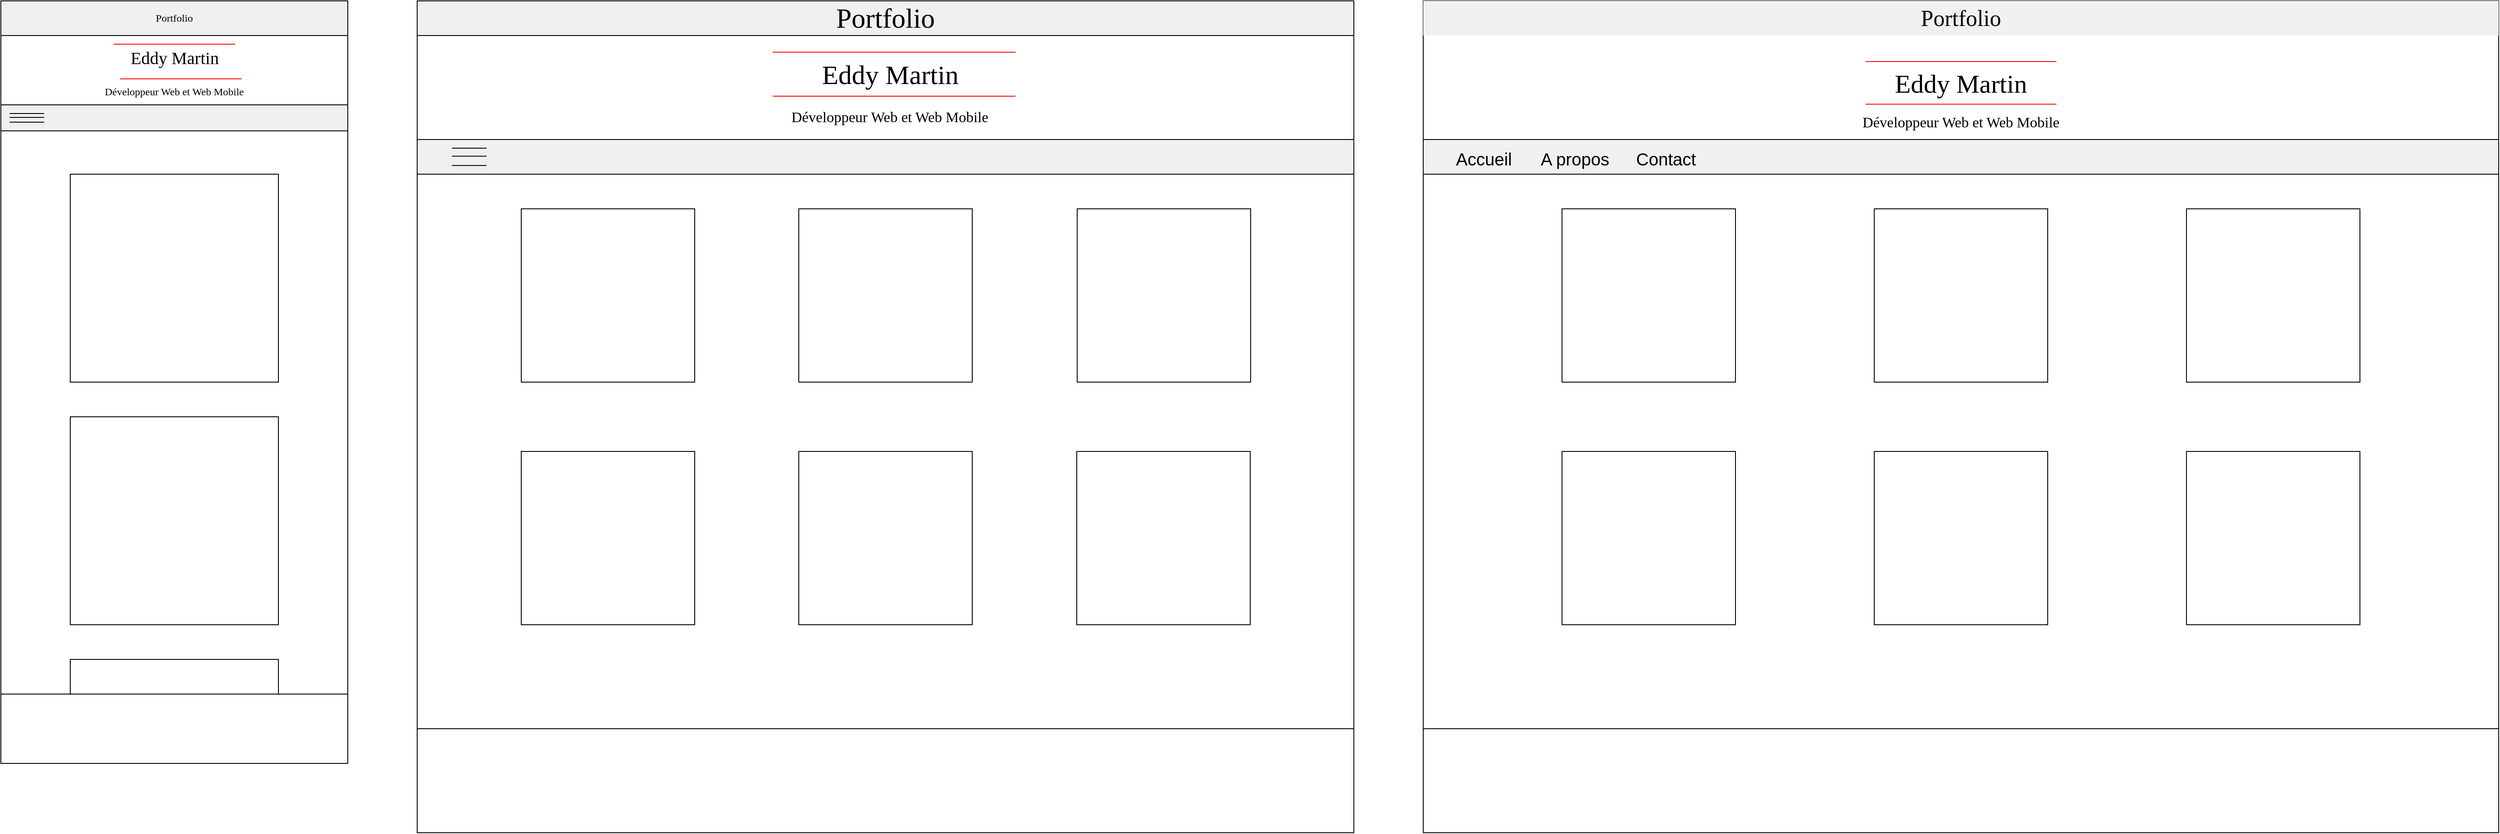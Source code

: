<mxfile version="15.8.4" type="device"><diagram id="F121B6HRI1A8Ih671q8s" name="Page-1"><mxGraphModel dx="527" dy="316" grid="1" gridSize="10" guides="1" tooltips="1" connect="1" arrows="1" fold="1" page="1" pageScale="1" pageWidth="827" pageHeight="1169" math="0" shadow="0"><root><mxCell id="0"/><mxCell id="1" parent="0"/><mxCell id="IAIaI0IsjCo9Y9ux406u-8" value="" style="rounded=0;whiteSpace=wrap;html=1;fillColor=none;" parent="1" vertex="1"><mxGeometry x="480" width="1080" height="960" as="geometry"/></mxCell><mxCell id="IAIaI0IsjCo9Y9ux406u-18" value="" style="rounded=0;whiteSpace=wrap;html=1;fillColor=none;" parent="1" vertex="1"><mxGeometry x="1640" width="1240" height="960" as="geometry"/></mxCell><mxCell id="IAIaI0IsjCo9Y9ux406u-19" value="" style="rounded=0;whiteSpace=wrap;html=1;fillColor=default;" parent="1" vertex="1"><mxGeometry x="1640" width="1240" height="160" as="geometry"/></mxCell><mxCell id="oaq8caWlKFBkDYJF8wTN-40" value="&lt;font style=&quot;font-size: 17px&quot; face=&quot;meie script&quot; data-font-src=&quot;https://fonts.googleapis.com/css?family=meie+script&quot;&gt;Développeur Web et Web Mobile&lt;/font&gt;" style="text;html=1;strokeColor=none;fillColor=none;align=center;verticalAlign=middle;whiteSpace=wrap;rounded=0;fontSize=30;" vertex="1" parent="1"><mxGeometry x="2125" y="120" width="270" height="30" as="geometry"/></mxCell><mxCell id="oaq8caWlKFBkDYJF8wTN-25" value="" style="rounded=0;whiteSpace=wrap;html=1;fontSize=17;fillColor=#F0F0F0;" vertex="1" parent="1"><mxGeometry x="480" y="160" width="1080" height="40" as="geometry"/></mxCell><mxCell id="IAIaI0IsjCo9Y9ux406u-1" value="" style="rounded=0;whiteSpace=wrap;html=1;fillColor=none;" parent="1" vertex="1"><mxGeometry width="400" height="880" as="geometry"/></mxCell><mxCell id="IAIaI0IsjCo9Y9ux406u-2" value="" style="rounded=0;whiteSpace=wrap;html=1;fillColor=default;" parent="1" vertex="1"><mxGeometry width="400" height="120" as="geometry"/></mxCell><mxCell id="IAIaI0IsjCo9Y9ux406u-4" value="" style="whiteSpace=wrap;html=1;aspect=fixed;fillColor=default;" parent="1" vertex="1"><mxGeometry x="80" y="200" width="240" height="240" as="geometry"/></mxCell><mxCell id="IAIaI0IsjCo9Y9ux406u-6" value="" style="whiteSpace=wrap;html=1;aspect=fixed;fillColor=default;" parent="1" vertex="1"><mxGeometry x="80" y="480" width="240" height="240" as="geometry"/></mxCell><mxCell id="IAIaI0IsjCo9Y9ux406u-7" value="" style="rounded=0;whiteSpace=wrap;html=1;fillColor=default;" parent="1" vertex="1"><mxGeometry x="80" y="760" width="240" height="90" as="geometry"/></mxCell><mxCell id="IAIaI0IsjCo9Y9ux406u-3" value="" style="rounded=0;whiteSpace=wrap;html=1;fillColor=default;" parent="1" vertex="1"><mxGeometry y="800" width="400" height="80" as="geometry"/></mxCell><mxCell id="IAIaI0IsjCo9Y9ux406u-9" value="" style="rounded=0;whiteSpace=wrap;html=1;fillColor=default;" parent="1" vertex="1"><mxGeometry x="480" width="1080" height="160" as="geometry"/></mxCell><mxCell id="IAIaI0IsjCo9Y9ux406u-10" value="" style="rounded=0;whiteSpace=wrap;html=1;fillColor=default;" parent="1" vertex="1"><mxGeometry x="480" y="840" width="1080" height="120" as="geometry"/></mxCell><mxCell id="IAIaI0IsjCo9Y9ux406u-11" value="" style="whiteSpace=wrap;html=1;aspect=fixed;fillColor=default;" parent="1" vertex="1"><mxGeometry x="600" y="240" width="200" height="200" as="geometry"/></mxCell><mxCell id="IAIaI0IsjCo9Y9ux406u-12" value="" style="whiteSpace=wrap;html=1;aspect=fixed;fillColor=default;" parent="1" vertex="1"><mxGeometry x="920" y="240" width="200" height="200" as="geometry"/></mxCell><mxCell id="IAIaI0IsjCo9Y9ux406u-13" value="" style="whiteSpace=wrap;html=1;aspect=fixed;fillColor=default;" parent="1" vertex="1"><mxGeometry x="1241" y="240" width="200" height="200" as="geometry"/></mxCell><mxCell id="IAIaI0IsjCo9Y9ux406u-14" value="" style="whiteSpace=wrap;html=1;aspect=fixed;fillColor=default;" parent="1" vertex="1"><mxGeometry x="600" y="520" width="200" height="200" as="geometry"/></mxCell><mxCell id="IAIaI0IsjCo9Y9ux406u-15" value="" style="whiteSpace=wrap;html=1;aspect=fixed;fillColor=default;" parent="1" vertex="1"><mxGeometry x="920" y="520" width="200" height="200" as="geometry"/></mxCell><mxCell id="IAIaI0IsjCo9Y9ux406u-16" value="" style="whiteSpace=wrap;html=1;aspect=fixed;fillColor=default;" parent="1" vertex="1"><mxGeometry x="1240.5" y="520" width="200" height="200" as="geometry"/></mxCell><mxCell id="IAIaI0IsjCo9Y9ux406u-20" value="" style="rounded=0;whiteSpace=wrap;html=1;fillColor=default;" parent="1" vertex="1"><mxGeometry x="1640" y="840" width="1240" height="120" as="geometry"/></mxCell><mxCell id="IAIaI0IsjCo9Y9ux406u-21" value="" style="whiteSpace=wrap;html=1;aspect=fixed;fillColor=default;" parent="1" vertex="1"><mxGeometry x="1800" y="240" width="200" height="200" as="geometry"/></mxCell><mxCell id="IAIaI0IsjCo9Y9ux406u-22" value="" style="whiteSpace=wrap;html=1;aspect=fixed;fillColor=default;" parent="1" vertex="1"><mxGeometry x="1800" y="520" width="200" height="200" as="geometry"/></mxCell><mxCell id="IAIaI0IsjCo9Y9ux406u-23" value="" style="whiteSpace=wrap;html=1;aspect=fixed;fillColor=default;" parent="1" vertex="1"><mxGeometry x="2160" y="520" width="200" height="200" as="geometry"/></mxCell><mxCell id="IAIaI0IsjCo9Y9ux406u-24" value="" style="whiteSpace=wrap;html=1;aspect=fixed;fillColor=default;" parent="1" vertex="1"><mxGeometry x="2520" y="520" width="200" height="200" as="geometry"/></mxCell><mxCell id="IAIaI0IsjCo9Y9ux406u-25" value="" style="whiteSpace=wrap;html=1;aspect=fixed;fillColor=default;" parent="1" vertex="1"><mxGeometry x="2160" y="240" width="200" height="200" as="geometry"/></mxCell><mxCell id="IAIaI0IsjCo9Y9ux406u-26" value="" style="whiteSpace=wrap;html=1;aspect=fixed;fillColor=default;" parent="1" vertex="1"><mxGeometry x="2520" y="240" width="200" height="200" as="geometry"/></mxCell><mxCell id="oaq8caWlKFBkDYJF8wTN-1" value="" style="rounded=0;whiteSpace=wrap;html=1;fillColor=#F0F0F0;" vertex="1" parent="1"><mxGeometry width="400" height="40" as="geometry"/></mxCell><mxCell id="oaq8caWlKFBkDYJF8wTN-2" value="&lt;font face=&quot;roboto slab&quot; data-font-src=&quot;https://fonts.googleapis.com/css?family=roboto+slab&quot;&gt;Portfolio&lt;/font&gt;" style="text;html=1;strokeColor=none;fillColor=none;align=center;verticalAlign=middle;whiteSpace=wrap;rounded=0;" vertex="1" parent="1"><mxGeometry x="170" y="5" width="60" height="30" as="geometry"/></mxCell><mxCell id="oaq8caWlKFBkDYJF8wTN-3" value="&lt;font style=&quot;font-size: 20px&quot; face=&quot;meie script&quot; data-font-src=&quot;https://fonts.googleapis.com/css?family=meie+script&quot;&gt;Eddy Martin&lt;/font&gt;" style="text;html=1;strokeColor=none;fillColor=none;align=center;verticalAlign=middle;whiteSpace=wrap;rounded=0;" vertex="1" parent="1"><mxGeometry x="137.5" y="50" width="125" height="30" as="geometry"/></mxCell><mxCell id="oaq8caWlKFBkDYJF8wTN-4" value="&lt;font face=&quot;meie script&quot; data-font-src=&quot;https://fonts.googleapis.com/css?family=meie+script&quot;&gt;Développeur Web et Web Mobile&lt;/font&gt;" style="text;html=1;strokeColor=none;fillColor=none;align=center;verticalAlign=middle;whiteSpace=wrap;rounded=0;" vertex="1" parent="1"><mxGeometry x="100" y="90" width="200" height="30" as="geometry"/></mxCell><mxCell id="oaq8caWlKFBkDYJF8wTN-5" value="" style="endArrow=none;html=1;rounded=0;strokeColor=#FF0000;" edge="1" parent="1"><mxGeometry width="50" height="50" relative="1" as="geometry"><mxPoint x="137.5" y="90" as="sourcePoint"/><mxPoint x="277.5" y="90" as="targetPoint"/></mxGeometry></mxCell><mxCell id="oaq8caWlKFBkDYJF8wTN-6" value="" style="endArrow=none;html=1;rounded=0;strokeColor=#FF0000;" edge="1" parent="1"><mxGeometry width="50" height="50" relative="1" as="geometry"><mxPoint x="130" y="50" as="sourcePoint"/><mxPoint x="270" y="50" as="targetPoint"/></mxGeometry></mxCell><mxCell id="oaq8caWlKFBkDYJF8wTN-7" value="" style="rounded=0;whiteSpace=wrap;html=1;fontSize=20;fillColor=#F0F0F0;" vertex="1" parent="1"><mxGeometry y="120" width="400" height="30" as="geometry"/></mxCell><mxCell id="oaq8caWlKFBkDYJF8wTN-10" value="" style="endArrow=none;html=1;rounded=0;fontSize=20;" edge="1" parent="1"><mxGeometry width="50" height="50" relative="1" as="geometry"><mxPoint x="10" y="140" as="sourcePoint"/><mxPoint x="50" y="140" as="targetPoint"/></mxGeometry></mxCell><mxCell id="oaq8caWlKFBkDYJF8wTN-11" value="" style="endArrow=none;html=1;rounded=0;fontSize=20;" edge="1" parent="1"><mxGeometry width="50" height="50" relative="1" as="geometry"><mxPoint x="10" y="134.5" as="sourcePoint"/><mxPoint x="50" y="134.5" as="targetPoint"/><Array as="points"><mxPoint x="20" y="134.5"/></Array></mxGeometry></mxCell><mxCell id="oaq8caWlKFBkDYJF8wTN-12" value="" style="endArrow=none;html=1;rounded=0;fontSize=20;" edge="1" parent="1"><mxGeometry width="50" height="50" relative="1" as="geometry"><mxPoint x="10" y="130" as="sourcePoint"/><mxPoint x="50" y="130" as="targetPoint"/><Array as="points"><mxPoint x="30" y="130"/></Array></mxGeometry></mxCell><mxCell id="oaq8caWlKFBkDYJF8wTN-13" value="" style="rounded=0;whiteSpace=wrap;html=1;fontSize=20;fillColor=#F0F0F0;" vertex="1" parent="1"><mxGeometry x="480" width="1080" height="40" as="geometry"/></mxCell><mxCell id="oaq8caWlKFBkDYJF8wTN-14" value="&lt;font face=&quot;roboto slab&quot; data-font-src=&quot;https://fonts.googleapis.com/css?family=roboto+slab&quot;&gt;Portfolio&lt;/font&gt;" style="text;html=1;strokeColor=none;fillColor=none;align=center;verticalAlign=middle;whiteSpace=wrap;rounded=0;fontSize=32;" vertex="1" parent="1"><mxGeometry x="990" y="5" width="60" height="30" as="geometry"/></mxCell><mxCell id="oaq8caWlKFBkDYJF8wTN-17" value="" style="endArrow=none;html=1;rounded=0;fontSize=32;" edge="1" parent="1"><mxGeometry width="50" height="50" relative="1" as="geometry"><mxPoint x="520" y="179.29" as="sourcePoint"/><mxPoint x="560" y="179.29" as="targetPoint"/></mxGeometry></mxCell><mxCell id="oaq8caWlKFBkDYJF8wTN-19" value="" style="endArrow=none;html=1;rounded=0;fontSize=32;" edge="1" parent="1"><mxGeometry width="50" height="50" relative="1" as="geometry"><mxPoint x="520" y="170" as="sourcePoint"/><mxPoint x="560" y="170" as="targetPoint"/></mxGeometry></mxCell><mxCell id="oaq8caWlKFBkDYJF8wTN-20" value="" style="endArrow=none;html=1;rounded=0;fontSize=32;" edge="1" parent="1"><mxGeometry width="50" height="50" relative="1" as="geometry"><mxPoint x="520" y="190" as="sourcePoint"/><mxPoint x="560" y="190" as="targetPoint"/><Array as="points"/></mxGeometry></mxCell><mxCell id="oaq8caWlKFBkDYJF8wTN-21" value="&lt;font face=&quot;meie script&quot; data-font-src=&quot;https://fonts.googleapis.com/css?family=meie+script&quot;&gt;Développeur Web et Web Mobile&lt;/font&gt;" style="text;html=1;strokeColor=none;fillColor=none;align=center;verticalAlign=middle;whiteSpace=wrap;rounded=0;fontSize=17;" vertex="1" parent="1"><mxGeometry x="890" y="120" width="270" height="30" as="geometry"/></mxCell><mxCell id="oaq8caWlKFBkDYJF8wTN-26" value="&lt;font style=&quot;font-size: 31px&quot; face=&quot;meie script&quot; data-font-src=&quot;https://fonts.googleapis.com/css?family=meie+script&quot;&gt;Eddy Martin&lt;/font&gt;" style="text;html=1;strokeColor=none;fillColor=none;align=center;verticalAlign=middle;whiteSpace=wrap;rounded=0;fontSize=17;" vertex="1" parent="1"><mxGeometry x="907.5" y="70" width="235" height="30" as="geometry"/></mxCell><mxCell id="oaq8caWlKFBkDYJF8wTN-27" value="" style="endArrow=none;html=1;rounded=0;fontSize=31;fontColor=#FF0000;strokeColor=#FF0000;" edge="1" parent="1"><mxGeometry width="50" height="50" relative="1" as="geometry"><mxPoint x="890" y="59.29" as="sourcePoint"/><mxPoint x="1170" y="59.29" as="targetPoint"/></mxGeometry></mxCell><mxCell id="oaq8caWlKFBkDYJF8wTN-28" value="" style="endArrow=none;html=1;rounded=0;fontSize=31;strokeColor=#FF0000;" edge="1" parent="1"><mxGeometry width="50" height="50" relative="1" as="geometry"><mxPoint x="890" y="110" as="sourcePoint"/><mxPoint x="1170" y="110" as="targetPoint"/></mxGeometry></mxCell><mxCell id="oaq8caWlKFBkDYJF8wTN-29" value="" style="rounded=0;whiteSpace=wrap;html=1;fontSize=31;fillColor=#F0F0F0;" vertex="1" parent="1"><mxGeometry x="1640" y="160" width="1240" height="40" as="geometry"/></mxCell><mxCell id="oaq8caWlKFBkDYJF8wTN-30" value="" style="rounded=0;whiteSpace=wrap;html=1;fontSize=31;fillColor=#F0F0F0;strokeColor=none;" vertex="1" parent="1"><mxGeometry x="1640" width="1240" height="40" as="geometry"/></mxCell><mxCell id="oaq8caWlKFBkDYJF8wTN-31" value="&lt;font style=&quot;font-size: 26px&quot; face=&quot;roboto slab&quot; data-font-src=&quot;https://fonts.googleapis.com/css?family=roboto+slab&quot;&gt;Portfolio&lt;/font&gt;" style="text;html=1;strokeColor=none;fillColor=none;align=center;verticalAlign=middle;whiteSpace=wrap;rounded=0;fontSize=20;" vertex="1" parent="1"><mxGeometry x="2230" y="5" width="60" height="30" as="geometry"/></mxCell><mxCell id="oaq8caWlKFBkDYJF8wTN-32" value="&lt;font style=&quot;font-size: 20px&quot;&gt;Accueil&lt;/font&gt;" style="text;html=1;strokeColor=none;fillColor=none;align=center;verticalAlign=middle;whiteSpace=wrap;rounded=0;fontSize=29;" vertex="1" parent="1"><mxGeometry x="1680" y="165" width="60" height="30" as="geometry"/></mxCell><mxCell id="oaq8caWlKFBkDYJF8wTN-33" value="&lt;font style=&quot;font-size: 20px&quot;&gt;Contact&lt;/font&gt;" style="text;html=1;strokeColor=none;fillColor=none;align=center;verticalAlign=middle;whiteSpace=wrap;rounded=0;fontSize=29;" vertex="1" parent="1"><mxGeometry x="1890" y="165" width="60" height="30" as="geometry"/></mxCell><mxCell id="oaq8caWlKFBkDYJF8wTN-34" value="A propos" style="text;html=1;strokeColor=none;fillColor=none;align=center;verticalAlign=middle;whiteSpace=wrap;rounded=0;fontSize=20;" vertex="1" parent="1"><mxGeometry x="1770" y="167" width="90" height="30" as="geometry"/></mxCell><mxCell id="oaq8caWlKFBkDYJF8wTN-37" value="&lt;font style=&quot;font-size: 30px&quot; face=&quot;meie script&quot; data-font-src=&quot;https://fonts.googleapis.com/css?family=meie+script&quot;&gt;Eddy Martin&lt;/font&gt;" style="text;html=1;strokeColor=none;fillColor=none;align=center;verticalAlign=middle;whiteSpace=wrap;rounded=0;fontSize=20;" vertex="1" parent="1"><mxGeometry x="2170" y="80" width="180" height="30" as="geometry"/></mxCell><mxCell id="oaq8caWlKFBkDYJF8wTN-38" value="" style="endArrow=none;html=1;rounded=0;fontSize=30;strokeColor=#FF0000;" edge="1" parent="1"><mxGeometry width="50" height="50" relative="1" as="geometry"><mxPoint x="2150" y="70" as="sourcePoint"/><mxPoint x="2370" y="70" as="targetPoint"/></mxGeometry></mxCell><mxCell id="oaq8caWlKFBkDYJF8wTN-39" value="" style="endArrow=none;html=1;rounded=0;fontSize=30;strokeColor=#FF0000;" edge="1" parent="1"><mxGeometry width="50" height="50" relative="1" as="geometry"><mxPoint x="2150.0" y="119.31" as="sourcePoint"/><mxPoint x="2370.0" y="119.31" as="targetPoint"/></mxGeometry></mxCell></root></mxGraphModel></diagram></mxfile>